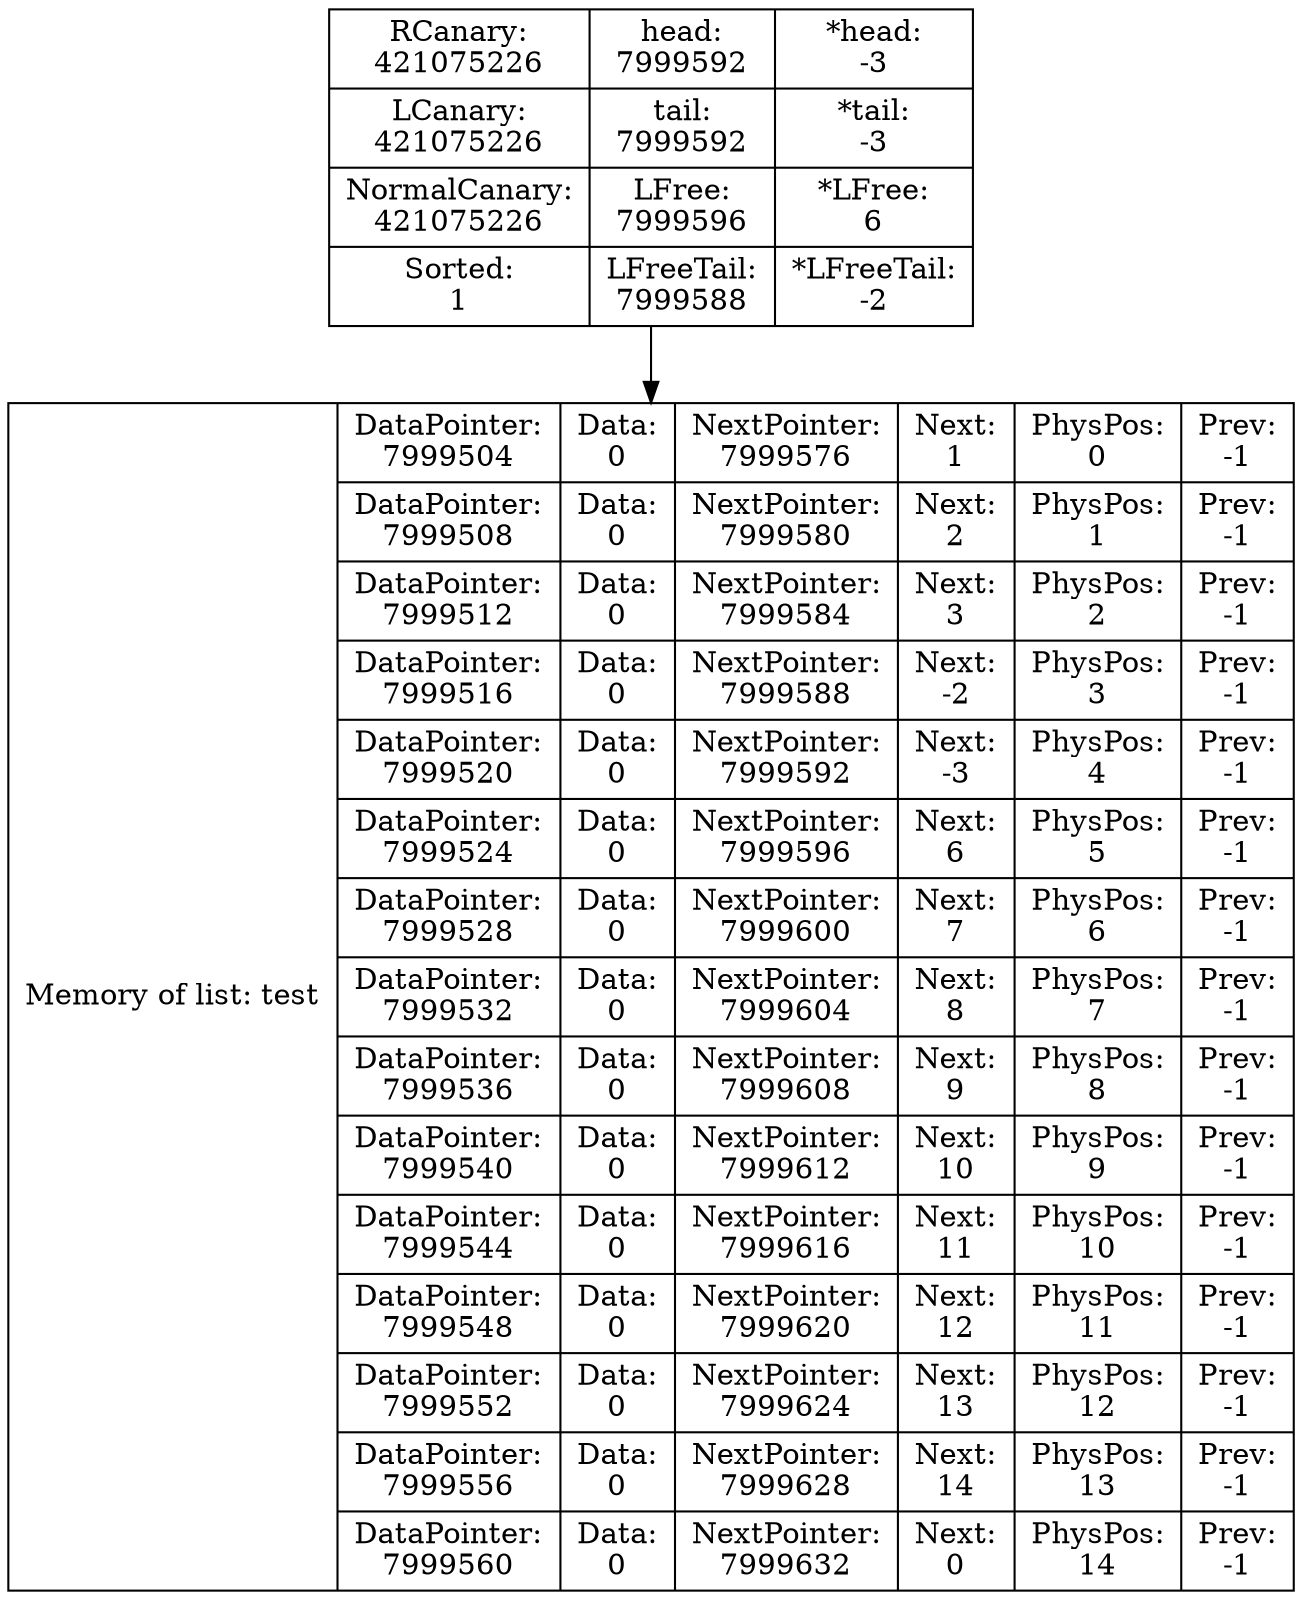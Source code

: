 digraph G{
data [shape=record,label="{Memory of list: test} | {{DataPointer:\n7999504 | Data:\n0 | NextPointer:\n7999576 | Next:\n1 | PhysPos:\n0 | Prev:\n-1}
| {DataPointer:\n7999508 | Data:\n0 | NextPointer:\n7999580 | Next:\n2 | PhysPos:\n1 | Prev:\n-1}
| {DataPointer:\n7999512 | Data:\n0 | NextPointer:\n7999584 | Next:\n3 | PhysPos:\n2 | Prev:\n-1}
| {DataPointer:\n7999516 | Data:\n0 | NextPointer:\n7999588 | Next:\n-2 | PhysPos:\n3 | Prev:\n-1}
| {DataPointer:\n7999520 | Data:\n0 | NextPointer:\n7999592 | Next:\n-3 | PhysPos:\n4 | Prev:\n-1}
| {DataPointer:\n7999524 | Data:\n0 | NextPointer:\n7999596 | Next:\n6 | PhysPos:\n5 | Prev:\n-1}
| {DataPointer:\n7999528 | Data:\n0 | NextPointer:\n7999600 | Next:\n7 | PhysPos:\n6 | Prev:\n-1}
| {DataPointer:\n7999532 | Data:\n0 | NextPointer:\n7999604 | Next:\n8 | PhysPos:\n7 | Prev:\n-1}
| {DataPointer:\n7999536 | Data:\n0 | NextPointer:\n7999608 | Next:\n9 | PhysPos:\n8 | Prev:\n-1}
| {DataPointer:\n7999540 | Data:\n0 | NextPointer:\n7999612 | Next:\n10 | PhysPos:\n9 | Prev:\n-1}
| {DataPointer:\n7999544 | Data:\n0 | NextPointer:\n7999616 | Next:\n11 | PhysPos:\n10 | Prev:\n-1}
| {DataPointer:\n7999548 | Data:\n0 | NextPointer:\n7999620 | Next:\n12 | PhysPos:\n11 | Prev:\n-1}
| {DataPointer:\n7999552 | Data:\n0 | NextPointer:\n7999624 | Next:\n13 | PhysPos:\n12 | Prev:\n-1}
| {DataPointer:\n7999556 | Data:\n0 | NextPointer:\n7999628 | Next:\n14 | PhysPos:\n13 | Prev:\n-1}
| {DataPointer:\n7999560 | Data:\n0 | NextPointer:\n7999632 | Next:\n0 | PhysPos:\n14 | Prev:\n-1}
}"];
Shild [shape=record,label="{ RCanary:\n421075226 | LCanary:\n421075226  | NormalCanary:\n421075226 | Sorted:\n1 } | { head:\n7999592 | tail:\n7999592 | LFree:\n7999596 | LFreeTail:\n7999588} | { *head:\n-3 | *tail:\n-3 | *LFree:\n6 | *LFreeTail:\n-2}"];
Shild->data
}
